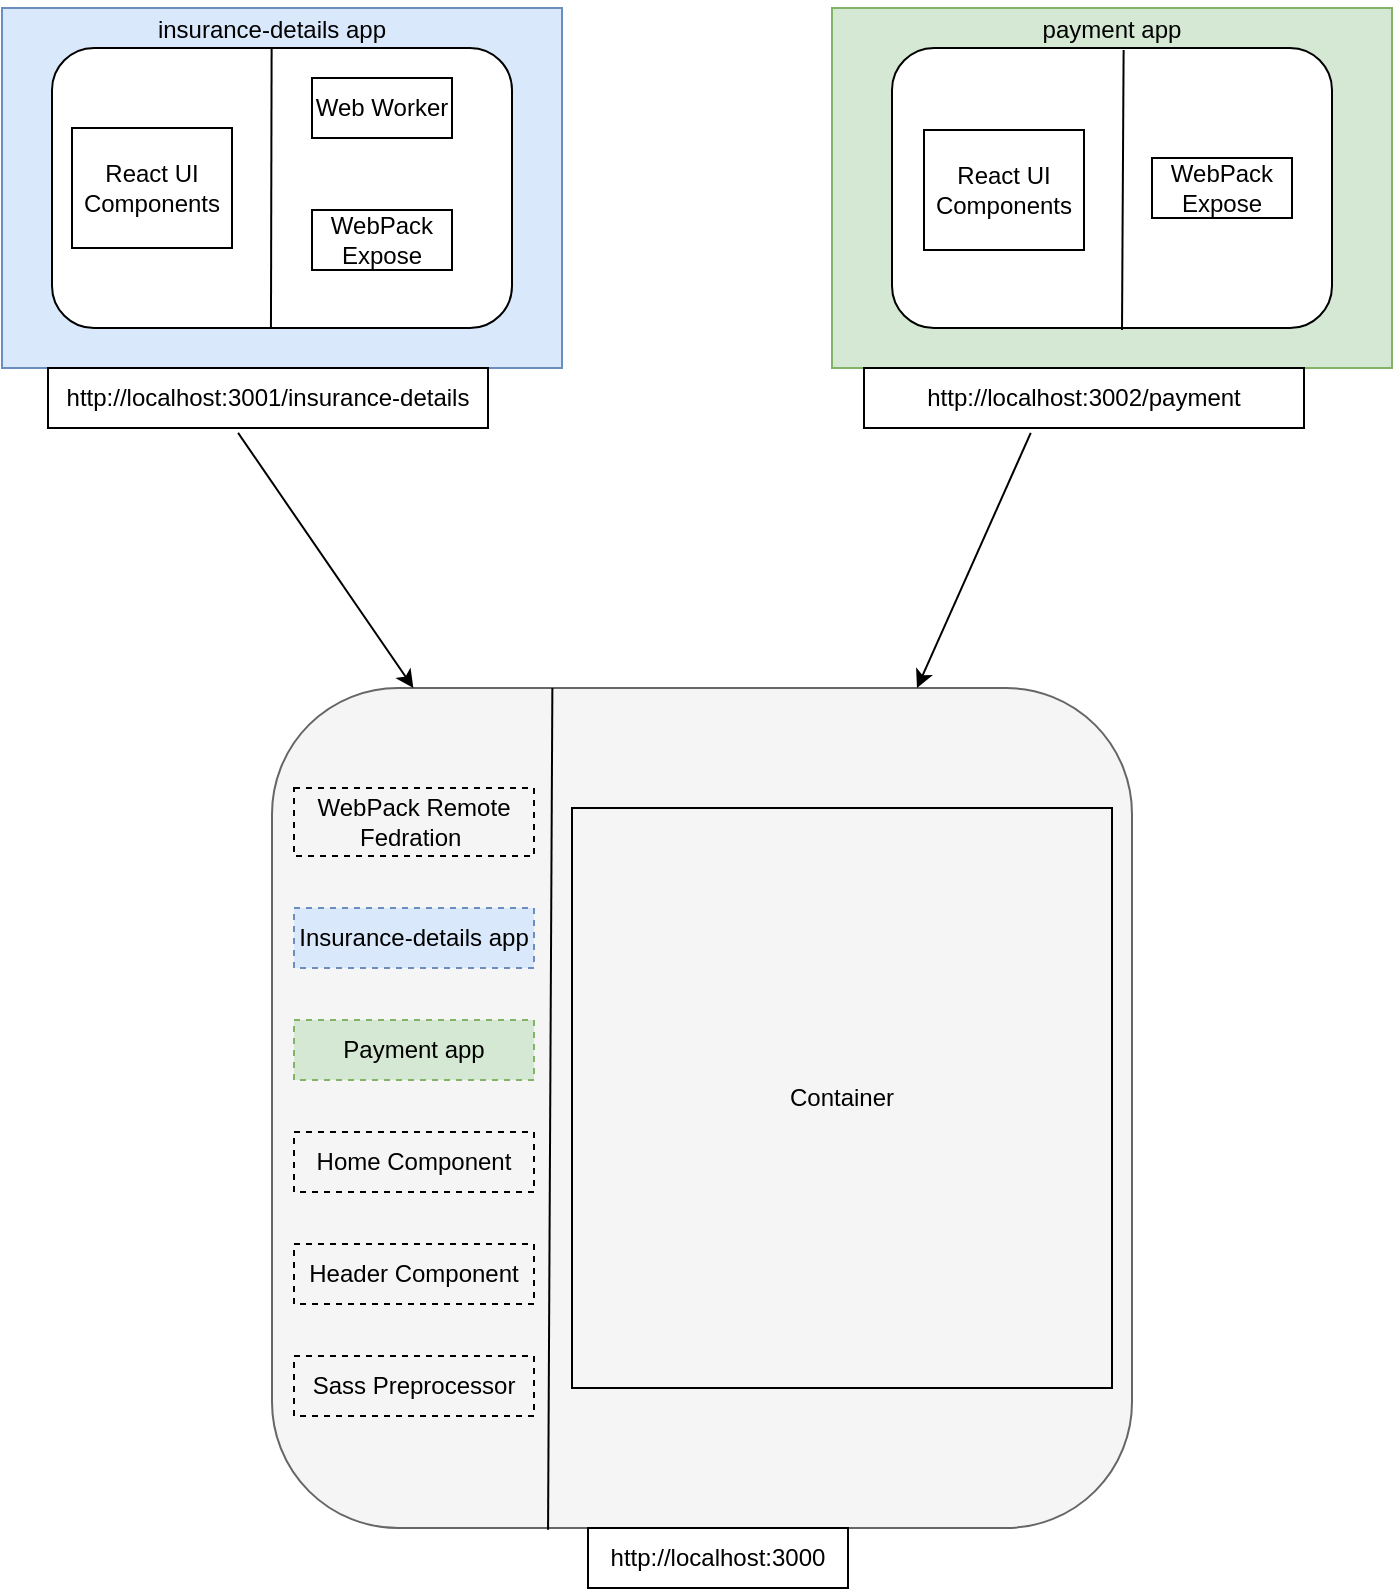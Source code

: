 <mxfile version="22.1.2" type="device">
  <diagram name="Page-1" id="QzHB_I3WU6dS4iu5-XwM">
    <mxGraphModel dx="1687" dy="984" grid="1" gridSize="10" guides="1" tooltips="1" connect="1" arrows="1" fold="1" page="1" pageScale="1" pageWidth="827" pageHeight="1169" math="0" shadow="0">
      <root>
        <mxCell id="0" />
        <mxCell id="1" parent="0" />
        <mxCell id="EgSK9wieqij4Dmwu2kNA-5" value="" style="rounded=0;whiteSpace=wrap;html=1;fillColor=#d5e8d4;strokeColor=#82b366;" vertex="1" parent="1">
          <mxGeometry x="470" y="20" width="280" height="180" as="geometry" />
        </mxCell>
        <mxCell id="EgSK9wieqij4Dmwu2kNA-4" value="" style="rounded=0;whiteSpace=wrap;html=1;fillColor=#dae8fc;strokeColor=#6c8ebf;" vertex="1" parent="1">
          <mxGeometry x="55" y="20" width="280" height="180" as="geometry" />
        </mxCell>
        <mxCell id="EgSK9wieqij4Dmwu2kNA-1" value="" style="rounded=1;whiteSpace=wrap;html=1;fillColor=#f5f5f5;fontColor=#333333;strokeColor=#666666;" vertex="1" parent="1">
          <mxGeometry x="190" y="360" width="430" height="420" as="geometry" />
        </mxCell>
        <mxCell id="EgSK9wieqij4Dmwu2kNA-2" value="" style="rounded=1;whiteSpace=wrap;html=1;" vertex="1" parent="1">
          <mxGeometry x="500" y="40" width="220" height="140" as="geometry" />
        </mxCell>
        <mxCell id="EgSK9wieqij4Dmwu2kNA-3" value="" style="rounded=1;whiteSpace=wrap;html=1;" vertex="1" parent="1">
          <mxGeometry x="80" y="40" width="230" height="140" as="geometry" />
        </mxCell>
        <mxCell id="EgSK9wieqij4Dmwu2kNA-6" value="insurance-details app" style="text;html=1;strokeColor=none;fillColor=none;align=center;verticalAlign=middle;whiteSpace=wrap;rounded=0;" vertex="1" parent="1">
          <mxGeometry x="120" y="16" width="140" height="30" as="geometry" />
        </mxCell>
        <mxCell id="EgSK9wieqij4Dmwu2kNA-7" value="payment app" style="text;html=1;strokeColor=none;fillColor=none;align=center;verticalAlign=middle;whiteSpace=wrap;rounded=0;" vertex="1" parent="1">
          <mxGeometry x="540" y="16" width="140" height="30" as="geometry" />
        </mxCell>
        <mxCell id="EgSK9wieqij4Dmwu2kNA-8" value="Web Worker" style="text;html=1;strokeColor=default;fillColor=none;align=center;verticalAlign=middle;whiteSpace=wrap;rounded=0;" vertex="1" parent="1">
          <mxGeometry x="210" y="55" width="70" height="30" as="geometry" />
        </mxCell>
        <mxCell id="EgSK9wieqij4Dmwu2kNA-9" value="" style="endArrow=none;html=1;rounded=0;entryX=0.476;entryY=1.001;entryDx=0;entryDy=0;entryPerimeter=0;" edge="1" parent="1" target="EgSK9wieqij4Dmwu2kNA-3">
          <mxGeometry width="50" height="50" relative="1" as="geometry">
            <mxPoint x="189.81" y="40" as="sourcePoint" />
            <mxPoint x="188.1" y="174.98" as="targetPoint" />
          </mxGeometry>
        </mxCell>
        <mxCell id="EgSK9wieqij4Dmwu2kNA-10" value="WebPack&lt;br&gt;Expose" style="text;html=1;strokeColor=default;fillColor=none;align=center;verticalAlign=middle;whiteSpace=wrap;rounded=0;" vertex="1" parent="1">
          <mxGeometry x="210" y="121" width="70" height="30" as="geometry" />
        </mxCell>
        <mxCell id="EgSK9wieqij4Dmwu2kNA-11" value="React UI Components" style="text;html=1;strokeColor=default;fillColor=none;align=center;verticalAlign=middle;whiteSpace=wrap;rounded=0;" vertex="1" parent="1">
          <mxGeometry x="90" y="80" width="80" height="60" as="geometry" />
        </mxCell>
        <mxCell id="EgSK9wieqij4Dmwu2kNA-12" value="" style="endArrow=none;html=1;rounded=0;entryX=0.476;entryY=1.001;entryDx=0;entryDy=0;entryPerimeter=0;" edge="1" parent="1">
          <mxGeometry width="50" height="50" relative="1" as="geometry">
            <mxPoint x="615.81" y="41" as="sourcePoint" />
            <mxPoint x="615" y="181" as="targetPoint" />
          </mxGeometry>
        </mxCell>
        <mxCell id="EgSK9wieqij4Dmwu2kNA-13" value="WebPack&lt;br&gt;Expose" style="text;html=1;strokeColor=default;fillColor=none;align=center;verticalAlign=middle;whiteSpace=wrap;rounded=0;" vertex="1" parent="1">
          <mxGeometry x="630" y="95" width="70" height="30" as="geometry" />
        </mxCell>
        <mxCell id="EgSK9wieqij4Dmwu2kNA-14" value="React UI Components" style="text;html=1;strokeColor=default;fillColor=none;align=center;verticalAlign=middle;whiteSpace=wrap;rounded=0;" vertex="1" parent="1">
          <mxGeometry x="516" y="81" width="80" height="60" as="geometry" />
        </mxCell>
        <mxCell id="EgSK9wieqij4Dmwu2kNA-15" value="" style="endArrow=none;html=1;rounded=0;entryX=0.326;entryY=0;entryDx=0;entryDy=0;entryPerimeter=0;exitX=0.321;exitY=1.002;exitDx=0;exitDy=0;exitPerimeter=0;" edge="1" parent="1" source="EgSK9wieqij4Dmwu2kNA-1" target="EgSK9wieqij4Dmwu2kNA-1">
          <mxGeometry width="50" height="50" relative="1" as="geometry">
            <mxPoint x="330" y="540" as="sourcePoint" />
            <mxPoint x="380" y="490" as="targetPoint" />
          </mxGeometry>
        </mxCell>
        <mxCell id="EgSK9wieqij4Dmwu2kNA-17" value="WebPack Remote Fedration&amp;nbsp;" style="text;html=1;strokeColor=default;fillColor=none;align=center;verticalAlign=middle;whiteSpace=wrap;rounded=0;dashed=1;" vertex="1" parent="1">
          <mxGeometry x="201" y="410" width="120" height="34" as="geometry" />
        </mxCell>
        <mxCell id="EgSK9wieqij4Dmwu2kNA-18" value="Sass Preprocessor" style="text;html=1;strokeColor=default;fillColor=none;align=center;verticalAlign=middle;whiteSpace=wrap;rounded=0;dashed=1;" vertex="1" parent="1">
          <mxGeometry x="201" y="694" width="120" height="30" as="geometry" />
        </mxCell>
        <mxCell id="EgSK9wieqij4Dmwu2kNA-19" value="Header Component" style="text;html=1;strokeColor=default;fillColor=none;align=center;verticalAlign=middle;whiteSpace=wrap;rounded=0;dashed=1;" vertex="1" parent="1">
          <mxGeometry x="201" y="638" width="120" height="30" as="geometry" />
        </mxCell>
        <mxCell id="EgSK9wieqij4Dmwu2kNA-20" value="Home Component" style="text;html=1;strokeColor=default;fillColor=none;align=center;verticalAlign=middle;whiteSpace=wrap;rounded=0;dashed=1;" vertex="1" parent="1">
          <mxGeometry x="201" y="582" width="120" height="30" as="geometry" />
        </mxCell>
        <mxCell id="EgSK9wieqij4Dmwu2kNA-21" value="Payment app" style="text;html=1;strokeColor=#82b366;fillColor=#d5e8d4;align=center;verticalAlign=middle;whiteSpace=wrap;rounded=0;dashed=1;" vertex="1" parent="1">
          <mxGeometry x="201" y="526" width="120" height="30" as="geometry" />
        </mxCell>
        <mxCell id="EgSK9wieqij4Dmwu2kNA-22" value="Insurance-details app" style="text;html=1;strokeColor=#6c8ebf;fillColor=#dae8fc;align=center;verticalAlign=middle;whiteSpace=wrap;rounded=0;dashed=1;" vertex="1" parent="1">
          <mxGeometry x="201" y="470" width="120" height="30" as="geometry" />
        </mxCell>
        <mxCell id="EgSK9wieqij4Dmwu2kNA-23" value="Container" style="text;html=1;strokeColor=default;fillColor=none;align=center;verticalAlign=middle;whiteSpace=wrap;rounded=0;" vertex="1" parent="1">
          <mxGeometry x="340" y="420" width="270" height="290" as="geometry" />
        </mxCell>
        <mxCell id="EgSK9wieqij4Dmwu2kNA-24" value="http://localhost:3000" style="text;html=1;strokeColor=default;fillColor=none;align=center;verticalAlign=middle;whiteSpace=wrap;rounded=0;" vertex="1" parent="1">
          <mxGeometry x="348" y="780" width="130" height="30" as="geometry" />
        </mxCell>
        <mxCell id="EgSK9wieqij4Dmwu2kNA-25" value="http://localhost:3001/insurance-details" style="text;html=1;strokeColor=default;fillColor=none;align=center;verticalAlign=middle;whiteSpace=wrap;rounded=0;" vertex="1" parent="1">
          <mxGeometry x="78" y="200" width="220" height="30" as="geometry" />
        </mxCell>
        <mxCell id="EgSK9wieqij4Dmwu2kNA-26" value="http://localhost:3002/payment" style="text;html=1;strokeColor=default;fillColor=none;align=center;verticalAlign=middle;whiteSpace=wrap;rounded=0;" vertex="1" parent="1">
          <mxGeometry x="486" y="200" width="220" height="30" as="geometry" />
        </mxCell>
        <mxCell id="EgSK9wieqij4Dmwu2kNA-27" value="" style="endArrow=classic;html=1;rounded=0;exitX=0.432;exitY=1.082;exitDx=0;exitDy=0;exitPerimeter=0;" edge="1" parent="1" source="EgSK9wieqij4Dmwu2kNA-25" target="EgSK9wieqij4Dmwu2kNA-1">
          <mxGeometry width="50" height="50" relative="1" as="geometry">
            <mxPoint x="130" y="340" as="sourcePoint" />
            <mxPoint x="180" y="290" as="targetPoint" />
          </mxGeometry>
        </mxCell>
        <mxCell id="EgSK9wieqij4Dmwu2kNA-28" value="" style="endArrow=classic;html=1;rounded=0;exitX=0.379;exitY=1.082;exitDx=0;exitDy=0;exitPerimeter=0;entryX=0.75;entryY=0;entryDx=0;entryDy=0;" edge="1" parent="1" source="EgSK9wieqij4Dmwu2kNA-26" target="EgSK9wieqij4Dmwu2kNA-1">
          <mxGeometry width="50" height="50" relative="1" as="geometry">
            <mxPoint x="130" y="340" as="sourcePoint" />
            <mxPoint x="180" y="290" as="targetPoint" />
          </mxGeometry>
        </mxCell>
      </root>
    </mxGraphModel>
  </diagram>
</mxfile>
